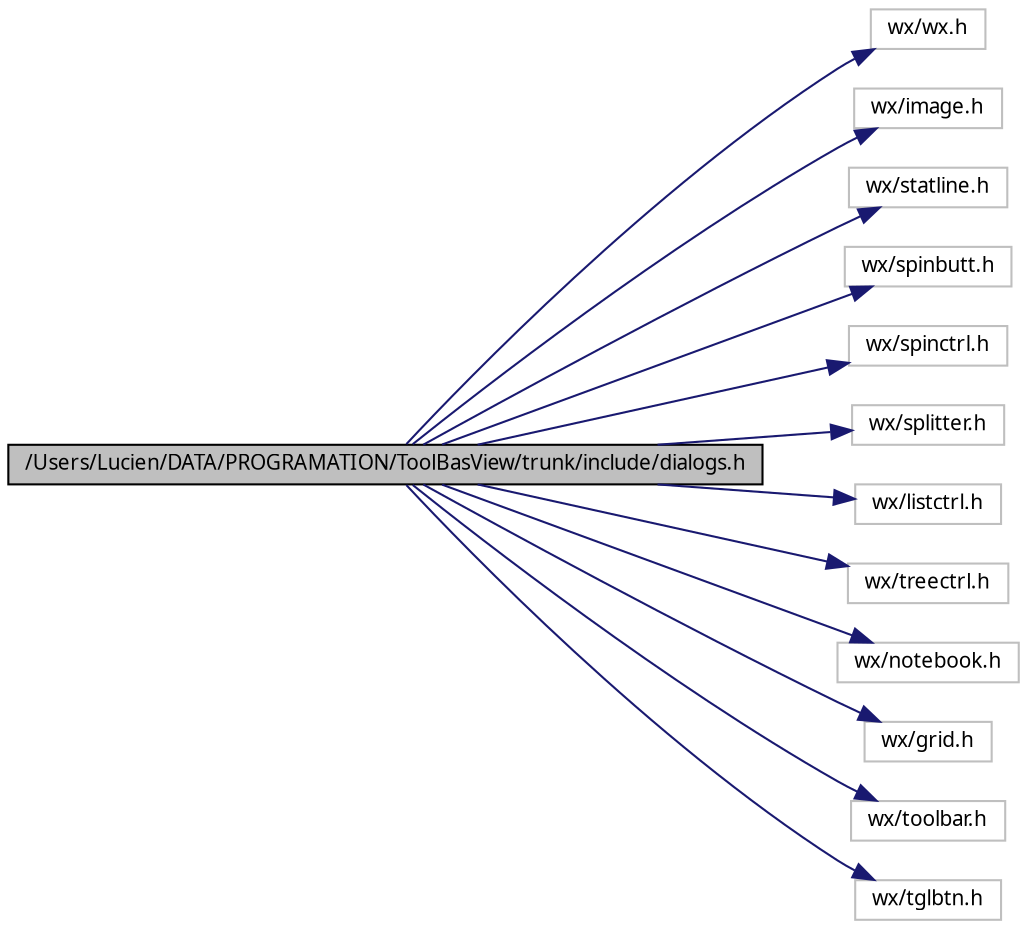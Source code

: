 digraph G
{
  edge [fontname="FreeSans.ttf",fontsize=10,labelfontname="FreeSans.ttf",labelfontsize=10];
  node [fontname="FreeSans.ttf",fontsize=10,shape=record];
  rankdir=LR;
  Node1 [label="/Users/Lucien/DATA/PROGRAMATION/ToolBasView/trunk/include/dialogs.h",height=0.2,width=0.4,color="black", fillcolor="grey75", style="filled" fontcolor="black"];
  Node1 -> Node2 [color="midnightblue",fontsize=10,style="solid"];
  Node2 [label="wx/wx.h",height=0.2,width=0.4,color="grey75", fillcolor="white", style="filled"];
  Node1 -> Node3 [color="midnightblue",fontsize=10,style="solid"];
  Node3 [label="wx/image.h",height=0.2,width=0.4,color="grey75", fillcolor="white", style="filled"];
  Node1 -> Node4 [color="midnightblue",fontsize=10,style="solid"];
  Node4 [label="wx/statline.h",height=0.2,width=0.4,color="grey75", fillcolor="white", style="filled"];
  Node1 -> Node5 [color="midnightblue",fontsize=10,style="solid"];
  Node5 [label="wx/spinbutt.h",height=0.2,width=0.4,color="grey75", fillcolor="white", style="filled"];
  Node1 -> Node6 [color="midnightblue",fontsize=10,style="solid"];
  Node6 [label="wx/spinctrl.h",height=0.2,width=0.4,color="grey75", fillcolor="white", style="filled"];
  Node1 -> Node7 [color="midnightblue",fontsize=10,style="solid"];
  Node7 [label="wx/splitter.h",height=0.2,width=0.4,color="grey75", fillcolor="white", style="filled"];
  Node1 -> Node8 [color="midnightblue",fontsize=10,style="solid"];
  Node8 [label="wx/listctrl.h",height=0.2,width=0.4,color="grey75", fillcolor="white", style="filled"];
  Node1 -> Node9 [color="midnightblue",fontsize=10,style="solid"];
  Node9 [label="wx/treectrl.h",height=0.2,width=0.4,color="grey75", fillcolor="white", style="filled"];
  Node1 -> Node10 [color="midnightblue",fontsize=10,style="solid"];
  Node10 [label="wx/notebook.h",height=0.2,width=0.4,color="grey75", fillcolor="white", style="filled"];
  Node1 -> Node11 [color="midnightblue",fontsize=10,style="solid"];
  Node11 [label="wx/grid.h",height=0.2,width=0.4,color="grey75", fillcolor="white", style="filled"];
  Node1 -> Node12 [color="midnightblue",fontsize=10,style="solid"];
  Node12 [label="wx/toolbar.h",height=0.2,width=0.4,color="grey75", fillcolor="white", style="filled"];
  Node1 -> Node13 [color="midnightblue",fontsize=10,style="solid"];
  Node13 [label="wx/tglbtn.h",height=0.2,width=0.4,color="grey75", fillcolor="white", style="filled"];
}
